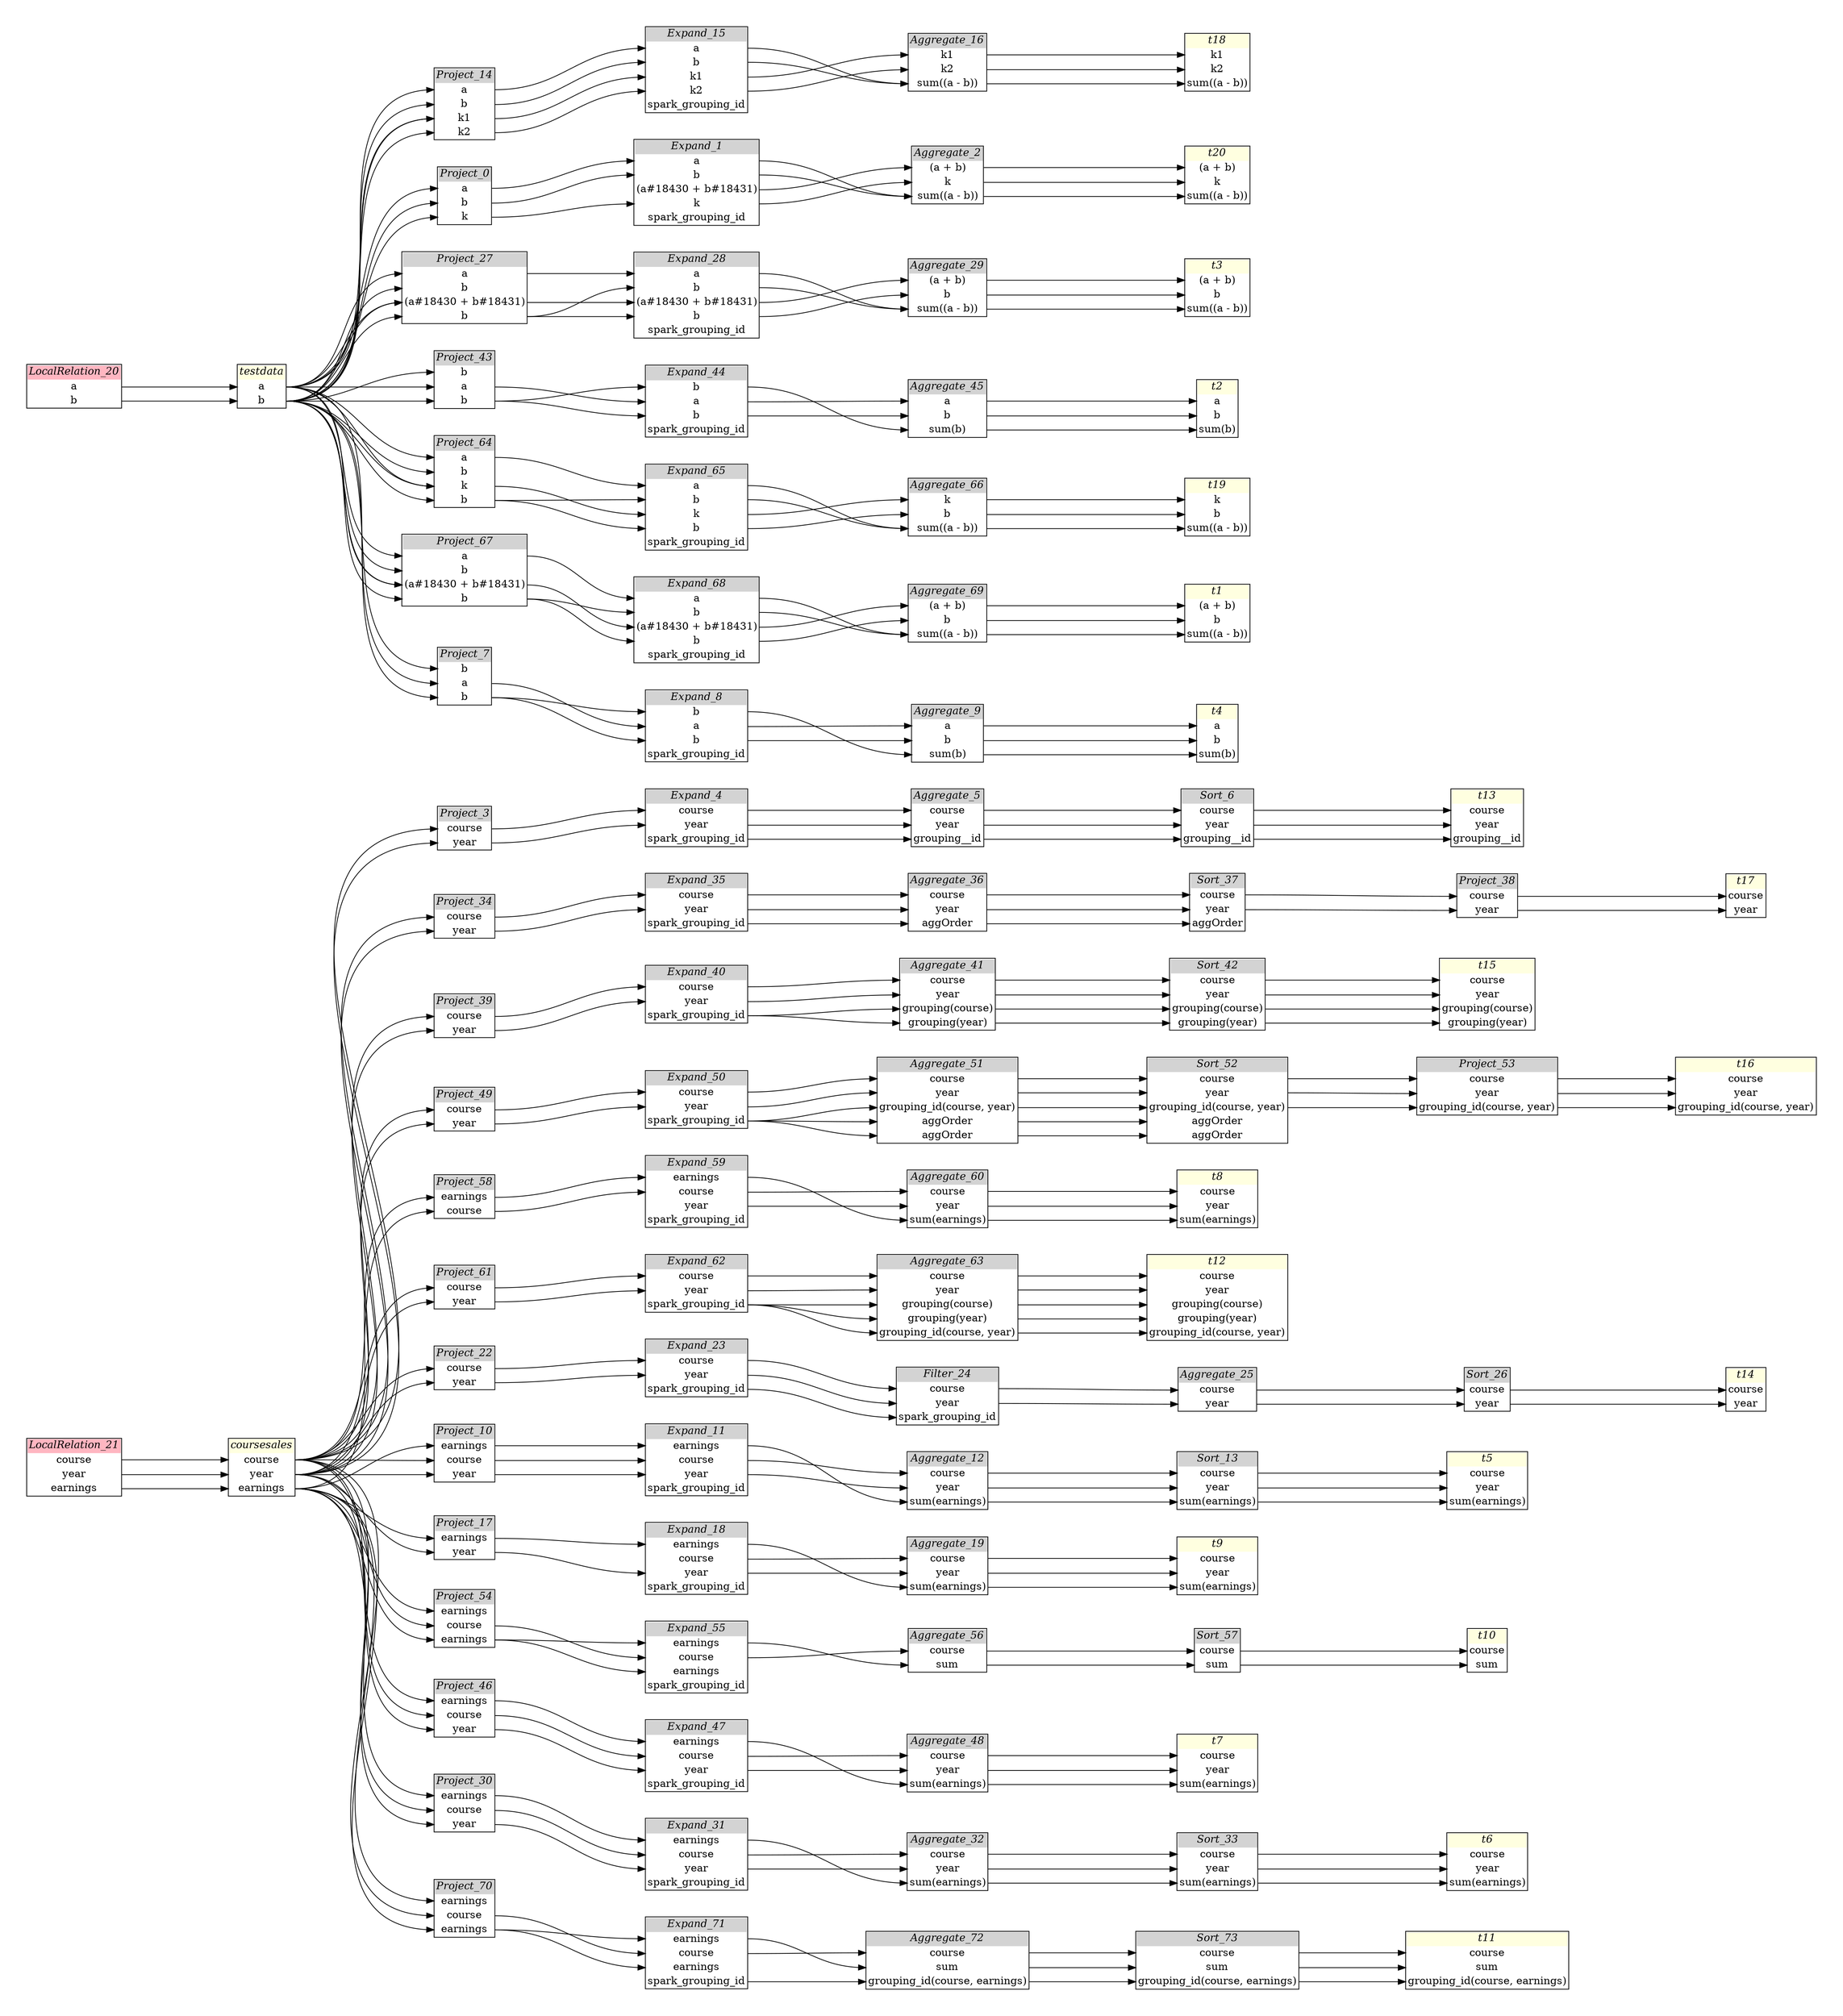 // Automatically generated by SQLFlowTestSuite


digraph {
  graph [pad="0.5", nodesep="0.5", ranksep="2", fontname="Helvetica"];
  node [shape=plain]
  rankdir=LR;

  
"Aggregate_12" [label=<
<table border="1" cellborder="0" cellspacing="0">
  <tr><td bgcolor="lightgray" port="nodeName"><i>Aggregate_12</i></td></tr>
  <tr><td port="0">course</td></tr>
<tr><td port="1">year</td></tr>
<tr><td port="2">sum(earnings)</td></tr>
</table>>];
     

"Aggregate_16" [label=<
<table border="1" cellborder="0" cellspacing="0">
  <tr><td bgcolor="lightgray" port="nodeName"><i>Aggregate_16</i></td></tr>
  <tr><td port="0">k1</td></tr>
<tr><td port="1">k2</td></tr>
<tr><td port="2">sum((a - b))</td></tr>
</table>>];
     

"Aggregate_19" [label=<
<table border="1" cellborder="0" cellspacing="0">
  <tr><td bgcolor="lightgray" port="nodeName"><i>Aggregate_19</i></td></tr>
  <tr><td port="0">course</td></tr>
<tr><td port="1">year</td></tr>
<tr><td port="2">sum(earnings)</td></tr>
</table>>];
     

"Aggregate_2" [label=<
<table border="1" cellborder="0" cellspacing="0">
  <tr><td bgcolor="lightgray" port="nodeName"><i>Aggregate_2</i></td></tr>
  <tr><td port="0">(a + b)</td></tr>
<tr><td port="1">k</td></tr>
<tr><td port="2">sum((a - b))</td></tr>
</table>>];
     

"Aggregate_25" [label=<
<table border="1" cellborder="0" cellspacing="0">
  <tr><td bgcolor="lightgray" port="nodeName"><i>Aggregate_25</i></td></tr>
  <tr><td port="0">course</td></tr>
<tr><td port="1">year</td></tr>
</table>>];
     

"Aggregate_29" [label=<
<table border="1" cellborder="0" cellspacing="0">
  <tr><td bgcolor="lightgray" port="nodeName"><i>Aggregate_29</i></td></tr>
  <tr><td port="0">(a + b)</td></tr>
<tr><td port="1">b</td></tr>
<tr><td port="2">sum((a - b))</td></tr>
</table>>];
     

"Aggregate_32" [label=<
<table border="1" cellborder="0" cellspacing="0">
  <tr><td bgcolor="lightgray" port="nodeName"><i>Aggregate_32</i></td></tr>
  <tr><td port="0">course</td></tr>
<tr><td port="1">year</td></tr>
<tr><td port="2">sum(earnings)</td></tr>
</table>>];
     

"Aggregate_36" [label=<
<table border="1" cellborder="0" cellspacing="0">
  <tr><td bgcolor="lightgray" port="nodeName"><i>Aggregate_36</i></td></tr>
  <tr><td port="0">course</td></tr>
<tr><td port="1">year</td></tr>
<tr><td port="2">aggOrder</td></tr>
</table>>];
     

"Aggregate_41" [label=<
<table border="1" cellborder="0" cellspacing="0">
  <tr><td bgcolor="lightgray" port="nodeName"><i>Aggregate_41</i></td></tr>
  <tr><td port="0">course</td></tr>
<tr><td port="1">year</td></tr>
<tr><td port="2">grouping(course)</td></tr>
<tr><td port="3">grouping(year)</td></tr>
</table>>];
     

"Aggregate_45" [label=<
<table border="1" cellborder="0" cellspacing="0">
  <tr><td bgcolor="lightgray" port="nodeName"><i>Aggregate_45</i></td></tr>
  <tr><td port="0">a</td></tr>
<tr><td port="1">b</td></tr>
<tr><td port="2">sum(b)</td></tr>
</table>>];
     

"Aggregate_48" [label=<
<table border="1" cellborder="0" cellspacing="0">
  <tr><td bgcolor="lightgray" port="nodeName"><i>Aggregate_48</i></td></tr>
  <tr><td port="0">course</td></tr>
<tr><td port="1">year</td></tr>
<tr><td port="2">sum(earnings)</td></tr>
</table>>];
     

"Aggregate_5" [label=<
<table border="1" cellborder="0" cellspacing="0">
  <tr><td bgcolor="lightgray" port="nodeName"><i>Aggregate_5</i></td></tr>
  <tr><td port="0">course</td></tr>
<tr><td port="1">year</td></tr>
<tr><td port="2">grouping__id</td></tr>
</table>>];
     

"Aggregate_51" [label=<
<table border="1" cellborder="0" cellspacing="0">
  <tr><td bgcolor="lightgray" port="nodeName"><i>Aggregate_51</i></td></tr>
  <tr><td port="0">course</td></tr>
<tr><td port="1">year</td></tr>
<tr><td port="2">grouping_id(course, year)</td></tr>
<tr><td port="3">aggOrder</td></tr>
<tr><td port="4">aggOrder</td></tr>
</table>>];
     

"Aggregate_56" [label=<
<table border="1" cellborder="0" cellspacing="0">
  <tr><td bgcolor="lightgray" port="nodeName"><i>Aggregate_56</i></td></tr>
  <tr><td port="0">course</td></tr>
<tr><td port="1">sum</td></tr>
</table>>];
     

"Aggregate_60" [label=<
<table border="1" cellborder="0" cellspacing="0">
  <tr><td bgcolor="lightgray" port="nodeName"><i>Aggregate_60</i></td></tr>
  <tr><td port="0">course</td></tr>
<tr><td port="1">year</td></tr>
<tr><td port="2">sum(earnings)</td></tr>
</table>>];
     

"Aggregate_63" [label=<
<table border="1" cellborder="0" cellspacing="0">
  <tr><td bgcolor="lightgray" port="nodeName"><i>Aggregate_63</i></td></tr>
  <tr><td port="0">course</td></tr>
<tr><td port="1">year</td></tr>
<tr><td port="2">grouping(course)</td></tr>
<tr><td port="3">grouping(year)</td></tr>
<tr><td port="4">grouping_id(course, year)</td></tr>
</table>>];
     

"Aggregate_66" [label=<
<table border="1" cellborder="0" cellspacing="0">
  <tr><td bgcolor="lightgray" port="nodeName"><i>Aggregate_66</i></td></tr>
  <tr><td port="0">k</td></tr>
<tr><td port="1">b</td></tr>
<tr><td port="2">sum((a - b))</td></tr>
</table>>];
     

"Aggregate_69" [label=<
<table border="1" cellborder="0" cellspacing="0">
  <tr><td bgcolor="lightgray" port="nodeName"><i>Aggregate_69</i></td></tr>
  <tr><td port="0">(a + b)</td></tr>
<tr><td port="1">b</td></tr>
<tr><td port="2">sum((a - b))</td></tr>
</table>>];
     

"Aggregate_72" [label=<
<table border="1" cellborder="0" cellspacing="0">
  <tr><td bgcolor="lightgray" port="nodeName"><i>Aggregate_72</i></td></tr>
  <tr><td port="0">course</td></tr>
<tr><td port="1">sum</td></tr>
<tr><td port="2">grouping_id(course, earnings)</td></tr>
</table>>];
     

"Aggregate_9" [label=<
<table border="1" cellborder="0" cellspacing="0">
  <tr><td bgcolor="lightgray" port="nodeName"><i>Aggregate_9</i></td></tr>
  <tr><td port="0">a</td></tr>
<tr><td port="1">b</td></tr>
<tr><td port="2">sum(b)</td></tr>
</table>>];
     

"Expand_1" [label=<
<table border="1" cellborder="0" cellspacing="0">
  <tr><td bgcolor="lightgray" port="nodeName"><i>Expand_1</i></td></tr>
  <tr><td port="0">a</td></tr>
<tr><td port="1">b</td></tr>
<tr><td port="2">(a#18430 + b#18431)</td></tr>
<tr><td port="3">k</td></tr>
<tr><td port="4">spark_grouping_id</td></tr>
</table>>];
     

"Expand_11" [label=<
<table border="1" cellborder="0" cellspacing="0">
  <tr><td bgcolor="lightgray" port="nodeName"><i>Expand_11</i></td></tr>
  <tr><td port="0">earnings</td></tr>
<tr><td port="1">course</td></tr>
<tr><td port="2">year</td></tr>
<tr><td port="3">spark_grouping_id</td></tr>
</table>>];
     

"Expand_15" [label=<
<table border="1" cellborder="0" cellspacing="0">
  <tr><td bgcolor="lightgray" port="nodeName"><i>Expand_15</i></td></tr>
  <tr><td port="0">a</td></tr>
<tr><td port="1">b</td></tr>
<tr><td port="2">k1</td></tr>
<tr><td port="3">k2</td></tr>
<tr><td port="4">spark_grouping_id</td></tr>
</table>>];
     

"Expand_18" [label=<
<table border="1" cellborder="0" cellspacing="0">
  <tr><td bgcolor="lightgray" port="nodeName"><i>Expand_18</i></td></tr>
  <tr><td port="0">earnings</td></tr>
<tr><td port="1">course</td></tr>
<tr><td port="2">year</td></tr>
<tr><td port="3">spark_grouping_id</td></tr>
</table>>];
     

"Expand_23" [label=<
<table border="1" cellborder="0" cellspacing="0">
  <tr><td bgcolor="lightgray" port="nodeName"><i>Expand_23</i></td></tr>
  <tr><td port="0">course</td></tr>
<tr><td port="1">year</td></tr>
<tr><td port="2">spark_grouping_id</td></tr>
</table>>];
     

"Expand_28" [label=<
<table border="1" cellborder="0" cellspacing="0">
  <tr><td bgcolor="lightgray" port="nodeName"><i>Expand_28</i></td></tr>
  <tr><td port="0">a</td></tr>
<tr><td port="1">b</td></tr>
<tr><td port="2">(a#18430 + b#18431)</td></tr>
<tr><td port="3">b</td></tr>
<tr><td port="4">spark_grouping_id</td></tr>
</table>>];
     

"Expand_31" [label=<
<table border="1" cellborder="0" cellspacing="0">
  <tr><td bgcolor="lightgray" port="nodeName"><i>Expand_31</i></td></tr>
  <tr><td port="0">earnings</td></tr>
<tr><td port="1">course</td></tr>
<tr><td port="2">year</td></tr>
<tr><td port="3">spark_grouping_id</td></tr>
</table>>];
     

"Expand_35" [label=<
<table border="1" cellborder="0" cellspacing="0">
  <tr><td bgcolor="lightgray" port="nodeName"><i>Expand_35</i></td></tr>
  <tr><td port="0">course</td></tr>
<tr><td port="1">year</td></tr>
<tr><td port="2">spark_grouping_id</td></tr>
</table>>];
     

"Expand_4" [label=<
<table border="1" cellborder="0" cellspacing="0">
  <tr><td bgcolor="lightgray" port="nodeName"><i>Expand_4</i></td></tr>
  <tr><td port="0">course</td></tr>
<tr><td port="1">year</td></tr>
<tr><td port="2">spark_grouping_id</td></tr>
</table>>];
     

"Expand_40" [label=<
<table border="1" cellborder="0" cellspacing="0">
  <tr><td bgcolor="lightgray" port="nodeName"><i>Expand_40</i></td></tr>
  <tr><td port="0">course</td></tr>
<tr><td port="1">year</td></tr>
<tr><td port="2">spark_grouping_id</td></tr>
</table>>];
     

"Expand_44" [label=<
<table border="1" cellborder="0" cellspacing="0">
  <tr><td bgcolor="lightgray" port="nodeName"><i>Expand_44</i></td></tr>
  <tr><td port="0">b</td></tr>
<tr><td port="1">a</td></tr>
<tr><td port="2">b</td></tr>
<tr><td port="3">spark_grouping_id</td></tr>
</table>>];
     

"Expand_47" [label=<
<table border="1" cellborder="0" cellspacing="0">
  <tr><td bgcolor="lightgray" port="nodeName"><i>Expand_47</i></td></tr>
  <tr><td port="0">earnings</td></tr>
<tr><td port="1">course</td></tr>
<tr><td port="2">year</td></tr>
<tr><td port="3">spark_grouping_id</td></tr>
</table>>];
     

"Expand_50" [label=<
<table border="1" cellborder="0" cellspacing="0">
  <tr><td bgcolor="lightgray" port="nodeName"><i>Expand_50</i></td></tr>
  <tr><td port="0">course</td></tr>
<tr><td port="1">year</td></tr>
<tr><td port="2">spark_grouping_id</td></tr>
</table>>];
     

"Expand_55" [label=<
<table border="1" cellborder="0" cellspacing="0">
  <tr><td bgcolor="lightgray" port="nodeName"><i>Expand_55</i></td></tr>
  <tr><td port="0">earnings</td></tr>
<tr><td port="1">course</td></tr>
<tr><td port="2">earnings</td></tr>
<tr><td port="3">spark_grouping_id</td></tr>
</table>>];
     

"Expand_59" [label=<
<table border="1" cellborder="0" cellspacing="0">
  <tr><td bgcolor="lightgray" port="nodeName"><i>Expand_59</i></td></tr>
  <tr><td port="0">earnings</td></tr>
<tr><td port="1">course</td></tr>
<tr><td port="2">year</td></tr>
<tr><td port="3">spark_grouping_id</td></tr>
</table>>];
     

"Expand_62" [label=<
<table border="1" cellborder="0" cellspacing="0">
  <tr><td bgcolor="lightgray" port="nodeName"><i>Expand_62</i></td></tr>
  <tr><td port="0">course</td></tr>
<tr><td port="1">year</td></tr>
<tr><td port="2">spark_grouping_id</td></tr>
</table>>];
     

"Expand_65" [label=<
<table border="1" cellborder="0" cellspacing="0">
  <tr><td bgcolor="lightgray" port="nodeName"><i>Expand_65</i></td></tr>
  <tr><td port="0">a</td></tr>
<tr><td port="1">b</td></tr>
<tr><td port="2">k</td></tr>
<tr><td port="3">b</td></tr>
<tr><td port="4">spark_grouping_id</td></tr>
</table>>];
     

"Expand_68" [label=<
<table border="1" cellborder="0" cellspacing="0">
  <tr><td bgcolor="lightgray" port="nodeName"><i>Expand_68</i></td></tr>
  <tr><td port="0">a</td></tr>
<tr><td port="1">b</td></tr>
<tr><td port="2">(a#18430 + b#18431)</td></tr>
<tr><td port="3">b</td></tr>
<tr><td port="4">spark_grouping_id</td></tr>
</table>>];
     

"Expand_71" [label=<
<table border="1" cellborder="0" cellspacing="0">
  <tr><td bgcolor="lightgray" port="nodeName"><i>Expand_71</i></td></tr>
  <tr><td port="0">earnings</td></tr>
<tr><td port="1">course</td></tr>
<tr><td port="2">earnings</td></tr>
<tr><td port="3">spark_grouping_id</td></tr>
</table>>];
     

"Expand_8" [label=<
<table border="1" cellborder="0" cellspacing="0">
  <tr><td bgcolor="lightgray" port="nodeName"><i>Expand_8</i></td></tr>
  <tr><td port="0">b</td></tr>
<tr><td port="1">a</td></tr>
<tr><td port="2">b</td></tr>
<tr><td port="3">spark_grouping_id</td></tr>
</table>>];
     

"Filter_24" [label=<
<table border="1" cellborder="0" cellspacing="0">
  <tr><td bgcolor="lightgray" port="nodeName"><i>Filter_24</i></td></tr>
  <tr><td port="0">course</td></tr>
<tr><td port="1">year</td></tr>
<tr><td port="2">spark_grouping_id</td></tr>
</table>>];
     

"LocalRelation_20" [label=<
<table border="1" cellborder="0" cellspacing="0">
  <tr><td bgcolor="lightpink" port="nodeName"><i>LocalRelation_20</i></td></tr>
  <tr><td port="0">a</td></tr>
<tr><td port="1">b</td></tr>
</table>>];
     

"LocalRelation_21" [label=<
<table border="1" cellborder="0" cellspacing="0">
  <tr><td bgcolor="lightpink" port="nodeName"><i>LocalRelation_21</i></td></tr>
  <tr><td port="0">course</td></tr>
<tr><td port="1">year</td></tr>
<tr><td port="2">earnings</td></tr>
</table>>];
     

"Project_0" [label=<
<table border="1" cellborder="0" cellspacing="0">
  <tr><td bgcolor="lightgray" port="nodeName"><i>Project_0</i></td></tr>
  <tr><td port="0">a</td></tr>
<tr><td port="1">b</td></tr>
<tr><td port="2">k</td></tr>
</table>>];
     

"Project_10" [label=<
<table border="1" cellborder="0" cellspacing="0">
  <tr><td bgcolor="lightgray" port="nodeName"><i>Project_10</i></td></tr>
  <tr><td port="0">earnings</td></tr>
<tr><td port="1">course</td></tr>
<tr><td port="2">year</td></tr>
</table>>];
     

"Project_14" [label=<
<table border="1" cellborder="0" cellspacing="0">
  <tr><td bgcolor="lightgray" port="nodeName"><i>Project_14</i></td></tr>
  <tr><td port="0">a</td></tr>
<tr><td port="1">b</td></tr>
<tr><td port="2">k1</td></tr>
<tr><td port="3">k2</td></tr>
</table>>];
     

"Project_17" [label=<
<table border="1" cellborder="0" cellspacing="0">
  <tr><td bgcolor="lightgray" port="nodeName"><i>Project_17</i></td></tr>
  <tr><td port="0">earnings</td></tr>
<tr><td port="1">year</td></tr>
</table>>];
     

"Project_22" [label=<
<table border="1" cellborder="0" cellspacing="0">
  <tr><td bgcolor="lightgray" port="nodeName"><i>Project_22</i></td></tr>
  <tr><td port="0">course</td></tr>
<tr><td port="1">year</td></tr>
</table>>];
     

"Project_27" [label=<
<table border="1" cellborder="0" cellspacing="0">
  <tr><td bgcolor="lightgray" port="nodeName"><i>Project_27</i></td></tr>
  <tr><td port="0">a</td></tr>
<tr><td port="1">b</td></tr>
<tr><td port="2">(a#18430 + b#18431)</td></tr>
<tr><td port="3">b</td></tr>
</table>>];
     

"Project_3" [label=<
<table border="1" cellborder="0" cellspacing="0">
  <tr><td bgcolor="lightgray" port="nodeName"><i>Project_3</i></td></tr>
  <tr><td port="0">course</td></tr>
<tr><td port="1">year</td></tr>
</table>>];
     

"Project_30" [label=<
<table border="1" cellborder="0" cellspacing="0">
  <tr><td bgcolor="lightgray" port="nodeName"><i>Project_30</i></td></tr>
  <tr><td port="0">earnings</td></tr>
<tr><td port="1">course</td></tr>
<tr><td port="2">year</td></tr>
</table>>];
     

"Project_34" [label=<
<table border="1" cellborder="0" cellspacing="0">
  <tr><td bgcolor="lightgray" port="nodeName"><i>Project_34</i></td></tr>
  <tr><td port="0">course</td></tr>
<tr><td port="1">year</td></tr>
</table>>];
     

"Project_38" [label=<
<table border="1" cellborder="0" cellspacing="0">
  <tr><td bgcolor="lightgray" port="nodeName"><i>Project_38</i></td></tr>
  <tr><td port="0">course</td></tr>
<tr><td port="1">year</td></tr>
</table>>];
     

"Project_39" [label=<
<table border="1" cellborder="0" cellspacing="0">
  <tr><td bgcolor="lightgray" port="nodeName"><i>Project_39</i></td></tr>
  <tr><td port="0">course</td></tr>
<tr><td port="1">year</td></tr>
</table>>];
     

"Project_43" [label=<
<table border="1" cellborder="0" cellspacing="0">
  <tr><td bgcolor="lightgray" port="nodeName"><i>Project_43</i></td></tr>
  <tr><td port="0">b</td></tr>
<tr><td port="1">a</td></tr>
<tr><td port="2">b</td></tr>
</table>>];
     

"Project_46" [label=<
<table border="1" cellborder="0" cellspacing="0">
  <tr><td bgcolor="lightgray" port="nodeName"><i>Project_46</i></td></tr>
  <tr><td port="0">earnings</td></tr>
<tr><td port="1">course</td></tr>
<tr><td port="2">year</td></tr>
</table>>];
     

"Project_49" [label=<
<table border="1" cellborder="0" cellspacing="0">
  <tr><td bgcolor="lightgray" port="nodeName"><i>Project_49</i></td></tr>
  <tr><td port="0">course</td></tr>
<tr><td port="1">year</td></tr>
</table>>];
     

"Project_53" [label=<
<table border="1" cellborder="0" cellspacing="0">
  <tr><td bgcolor="lightgray" port="nodeName"><i>Project_53</i></td></tr>
  <tr><td port="0">course</td></tr>
<tr><td port="1">year</td></tr>
<tr><td port="2">grouping_id(course, year)</td></tr>
</table>>];
     

"Project_54" [label=<
<table border="1" cellborder="0" cellspacing="0">
  <tr><td bgcolor="lightgray" port="nodeName"><i>Project_54</i></td></tr>
  <tr><td port="0">earnings</td></tr>
<tr><td port="1">course</td></tr>
<tr><td port="2">earnings</td></tr>
</table>>];
     

"Project_58" [label=<
<table border="1" cellborder="0" cellspacing="0">
  <tr><td bgcolor="lightgray" port="nodeName"><i>Project_58</i></td></tr>
  <tr><td port="0">earnings</td></tr>
<tr><td port="1">course</td></tr>
</table>>];
     

"Project_61" [label=<
<table border="1" cellborder="0" cellspacing="0">
  <tr><td bgcolor="lightgray" port="nodeName"><i>Project_61</i></td></tr>
  <tr><td port="0">course</td></tr>
<tr><td port="1">year</td></tr>
</table>>];
     

"Project_64" [label=<
<table border="1" cellborder="0" cellspacing="0">
  <tr><td bgcolor="lightgray" port="nodeName"><i>Project_64</i></td></tr>
  <tr><td port="0">a</td></tr>
<tr><td port="1">b</td></tr>
<tr><td port="2">k</td></tr>
<tr><td port="3">b</td></tr>
</table>>];
     

"Project_67" [label=<
<table border="1" cellborder="0" cellspacing="0">
  <tr><td bgcolor="lightgray" port="nodeName"><i>Project_67</i></td></tr>
  <tr><td port="0">a</td></tr>
<tr><td port="1">b</td></tr>
<tr><td port="2">(a#18430 + b#18431)</td></tr>
<tr><td port="3">b</td></tr>
</table>>];
     

"Project_7" [label=<
<table border="1" cellborder="0" cellspacing="0">
  <tr><td bgcolor="lightgray" port="nodeName"><i>Project_7</i></td></tr>
  <tr><td port="0">b</td></tr>
<tr><td port="1">a</td></tr>
<tr><td port="2">b</td></tr>
</table>>];
     

"Project_70" [label=<
<table border="1" cellborder="0" cellspacing="0">
  <tr><td bgcolor="lightgray" port="nodeName"><i>Project_70</i></td></tr>
  <tr><td port="0">earnings</td></tr>
<tr><td port="1">course</td></tr>
<tr><td port="2">earnings</td></tr>
</table>>];
     

"Sort_13" [label=<
<table border="1" cellborder="0" cellspacing="0">
  <tr><td bgcolor="lightgray" port="nodeName"><i>Sort_13</i></td></tr>
  <tr><td port="0">course</td></tr>
<tr><td port="1">year</td></tr>
<tr><td port="2">sum(earnings)</td></tr>
</table>>];
     

"Sort_26" [label=<
<table border="1" cellborder="0" cellspacing="0">
  <tr><td bgcolor="lightgray" port="nodeName"><i>Sort_26</i></td></tr>
  <tr><td port="0">course</td></tr>
<tr><td port="1">year</td></tr>
</table>>];
     

"Sort_33" [label=<
<table border="1" cellborder="0" cellspacing="0">
  <tr><td bgcolor="lightgray" port="nodeName"><i>Sort_33</i></td></tr>
  <tr><td port="0">course</td></tr>
<tr><td port="1">year</td></tr>
<tr><td port="2">sum(earnings)</td></tr>
</table>>];
     

"Sort_37" [label=<
<table border="1" cellborder="0" cellspacing="0">
  <tr><td bgcolor="lightgray" port="nodeName"><i>Sort_37</i></td></tr>
  <tr><td port="0">course</td></tr>
<tr><td port="1">year</td></tr>
<tr><td port="2">aggOrder</td></tr>
</table>>];
     

"Sort_42" [label=<
<table border="1" cellborder="0" cellspacing="0">
  <tr><td bgcolor="lightgray" port="nodeName"><i>Sort_42</i></td></tr>
  <tr><td port="0">course</td></tr>
<tr><td port="1">year</td></tr>
<tr><td port="2">grouping(course)</td></tr>
<tr><td port="3">grouping(year)</td></tr>
</table>>];
     

"Sort_52" [label=<
<table border="1" cellborder="0" cellspacing="0">
  <tr><td bgcolor="lightgray" port="nodeName"><i>Sort_52</i></td></tr>
  <tr><td port="0">course</td></tr>
<tr><td port="1">year</td></tr>
<tr><td port="2">grouping_id(course, year)</td></tr>
<tr><td port="3">aggOrder</td></tr>
<tr><td port="4">aggOrder</td></tr>
</table>>];
     

"Sort_57" [label=<
<table border="1" cellborder="0" cellspacing="0">
  <tr><td bgcolor="lightgray" port="nodeName"><i>Sort_57</i></td></tr>
  <tr><td port="0">course</td></tr>
<tr><td port="1">sum</td></tr>
</table>>];
     

"Sort_6" [label=<
<table border="1" cellborder="0" cellspacing="0">
  <tr><td bgcolor="lightgray" port="nodeName"><i>Sort_6</i></td></tr>
  <tr><td port="0">course</td></tr>
<tr><td port="1">year</td></tr>
<tr><td port="2">grouping__id</td></tr>
</table>>];
     

"Sort_73" [label=<
<table border="1" cellborder="0" cellspacing="0">
  <tr><td bgcolor="lightgray" port="nodeName"><i>Sort_73</i></td></tr>
  <tr><td port="0">course</td></tr>
<tr><td port="1">sum</td></tr>
<tr><td port="2">grouping_id(course, earnings)</td></tr>
</table>>];
     

"coursesales" [label=<
<table border="1" cellborder="0" cellspacing="0">
  <tr><td bgcolor="lightyellow" port="nodeName"><i>coursesales</i></td></tr>
  <tr><td port="0">course</td></tr>
<tr><td port="1">year</td></tr>
<tr><td port="2">earnings</td></tr>
</table>>];
     

"t1" [label=<
<table border="1" cellborder="0" cellspacing="0">
  <tr><td bgcolor="lightyellow" port="nodeName"><i>t1</i></td></tr>
  <tr><td port="0">(a + b)</td></tr>
<tr><td port="1">b</td></tr>
<tr><td port="2">sum((a - b))</td></tr>
</table>>];
     

"t10" [label=<
<table border="1" cellborder="0" cellspacing="0">
  <tr><td bgcolor="lightyellow" port="nodeName"><i>t10</i></td></tr>
  <tr><td port="0">course</td></tr>
<tr><td port="1">sum</td></tr>
</table>>];
     

"t11" [label=<
<table border="1" cellborder="0" cellspacing="0">
  <tr><td bgcolor="lightyellow" port="nodeName"><i>t11</i></td></tr>
  <tr><td port="0">course</td></tr>
<tr><td port="1">sum</td></tr>
<tr><td port="2">grouping_id(course, earnings)</td></tr>
</table>>];
     

"t12" [label=<
<table border="1" cellborder="0" cellspacing="0">
  <tr><td bgcolor="lightyellow" port="nodeName"><i>t12</i></td></tr>
  <tr><td port="0">course</td></tr>
<tr><td port="1">year</td></tr>
<tr><td port="2">grouping(course)</td></tr>
<tr><td port="3">grouping(year)</td></tr>
<tr><td port="4">grouping_id(course, year)</td></tr>
</table>>];
     

"t13" [label=<
<table border="1" cellborder="0" cellspacing="0">
  <tr><td bgcolor="lightyellow" port="nodeName"><i>t13</i></td></tr>
  <tr><td port="0">course</td></tr>
<tr><td port="1">year</td></tr>
<tr><td port="2">grouping__id</td></tr>
</table>>];
     

"t14" [label=<
<table border="1" cellborder="0" cellspacing="0">
  <tr><td bgcolor="lightyellow" port="nodeName"><i>t14</i></td></tr>
  <tr><td port="0">course</td></tr>
<tr><td port="1">year</td></tr>
</table>>];
     

"t15" [label=<
<table border="1" cellborder="0" cellspacing="0">
  <tr><td bgcolor="lightyellow" port="nodeName"><i>t15</i></td></tr>
  <tr><td port="0">course</td></tr>
<tr><td port="1">year</td></tr>
<tr><td port="2">grouping(course)</td></tr>
<tr><td port="3">grouping(year)</td></tr>
</table>>];
     

"t16" [label=<
<table border="1" cellborder="0" cellspacing="0">
  <tr><td bgcolor="lightyellow" port="nodeName"><i>t16</i></td></tr>
  <tr><td port="0">course</td></tr>
<tr><td port="1">year</td></tr>
<tr><td port="2">grouping_id(course, year)</td></tr>
</table>>];
     

"t17" [label=<
<table border="1" cellborder="0" cellspacing="0">
  <tr><td bgcolor="lightyellow" port="nodeName"><i>t17</i></td></tr>
  <tr><td port="0">course</td></tr>
<tr><td port="1">year</td></tr>
</table>>];
     

"t18" [label=<
<table border="1" cellborder="0" cellspacing="0">
  <tr><td bgcolor="lightyellow" port="nodeName"><i>t18</i></td></tr>
  <tr><td port="0">k1</td></tr>
<tr><td port="1">k2</td></tr>
<tr><td port="2">sum((a - b))</td></tr>
</table>>];
     

"t19" [label=<
<table border="1" cellborder="0" cellspacing="0">
  <tr><td bgcolor="lightyellow" port="nodeName"><i>t19</i></td></tr>
  <tr><td port="0">k</td></tr>
<tr><td port="1">b</td></tr>
<tr><td port="2">sum((a - b))</td></tr>
</table>>];
     

"t2" [label=<
<table border="1" cellborder="0" cellspacing="0">
  <tr><td bgcolor="lightyellow" port="nodeName"><i>t2</i></td></tr>
  <tr><td port="0">a</td></tr>
<tr><td port="1">b</td></tr>
<tr><td port="2">sum(b)</td></tr>
</table>>];
     

"t20" [label=<
<table border="1" cellborder="0" cellspacing="0">
  <tr><td bgcolor="lightyellow" port="nodeName"><i>t20</i></td></tr>
  <tr><td port="0">(a + b)</td></tr>
<tr><td port="1">k</td></tr>
<tr><td port="2">sum((a - b))</td></tr>
</table>>];
     

"t3" [label=<
<table border="1" cellborder="0" cellspacing="0">
  <tr><td bgcolor="lightyellow" port="nodeName"><i>t3</i></td></tr>
  <tr><td port="0">(a + b)</td></tr>
<tr><td port="1">b</td></tr>
<tr><td port="2">sum((a - b))</td></tr>
</table>>];
     

"t4" [label=<
<table border="1" cellborder="0" cellspacing="0">
  <tr><td bgcolor="lightyellow" port="nodeName"><i>t4</i></td></tr>
  <tr><td port="0">a</td></tr>
<tr><td port="1">b</td></tr>
<tr><td port="2">sum(b)</td></tr>
</table>>];
     

"t5" [label=<
<table border="1" cellborder="0" cellspacing="0">
  <tr><td bgcolor="lightyellow" port="nodeName"><i>t5</i></td></tr>
  <tr><td port="0">course</td></tr>
<tr><td port="1">year</td></tr>
<tr><td port="2">sum(earnings)</td></tr>
</table>>];
     

"t6" [label=<
<table border="1" cellborder="0" cellspacing="0">
  <tr><td bgcolor="lightyellow" port="nodeName"><i>t6</i></td></tr>
  <tr><td port="0">course</td></tr>
<tr><td port="1">year</td></tr>
<tr><td port="2">sum(earnings)</td></tr>
</table>>];
     

"t7" [label=<
<table border="1" cellborder="0" cellspacing="0">
  <tr><td bgcolor="lightyellow" port="nodeName"><i>t7</i></td></tr>
  <tr><td port="0">course</td></tr>
<tr><td port="1">year</td></tr>
<tr><td port="2">sum(earnings)</td></tr>
</table>>];
     

"t8" [label=<
<table border="1" cellborder="0" cellspacing="0">
  <tr><td bgcolor="lightyellow" port="nodeName"><i>t8</i></td></tr>
  <tr><td port="0">course</td></tr>
<tr><td port="1">year</td></tr>
<tr><td port="2">sum(earnings)</td></tr>
</table>>];
     

"t9" [label=<
<table border="1" cellborder="0" cellspacing="0">
  <tr><td bgcolor="lightyellow" port="nodeName"><i>t9</i></td></tr>
  <tr><td port="0">course</td></tr>
<tr><td port="1">year</td></tr>
<tr><td port="2">sum(earnings)</td></tr>
</table>>];
     

"testdata" [label=<
<table border="1" cellborder="0" cellspacing="0">
  <tr><td bgcolor="lightyellow" port="nodeName"><i>testdata</i></td></tr>
  <tr><td port="0">a</td></tr>
<tr><td port="1">b</td></tr>
</table>>];
     
  "Aggregate_12":0 -> "Sort_13":0;
"Aggregate_12":1 -> "Sort_13":1;
"Aggregate_12":2 -> "Sort_13":2;
"Aggregate_16":0 -> "t18":0;
"Aggregate_16":1 -> "t18":1;
"Aggregate_16":2 -> "t18":2;
"Aggregate_19":0 -> "t9":0;
"Aggregate_19":1 -> "t9":1;
"Aggregate_19":2 -> "t9":2;
"Aggregate_2":0 -> "t20":0;
"Aggregate_2":1 -> "t20":1;
"Aggregate_2":2 -> "t20":2;
"Aggregate_25":0 -> "Sort_26":0;
"Aggregate_25":1 -> "Sort_26":1;
"Aggregate_29":0 -> "t3":0;
"Aggregate_29":1 -> "t3":1;
"Aggregate_29":2 -> "t3":2;
"Aggregate_32":0 -> "Sort_33":0;
"Aggregate_32":1 -> "Sort_33":1;
"Aggregate_32":2 -> "Sort_33":2;
"Aggregate_36":0 -> "Sort_37":0;
"Aggregate_36":1 -> "Sort_37":1;
"Aggregate_36":2 -> "Sort_37":2;
"Aggregate_41":0 -> "Sort_42":0;
"Aggregate_41":1 -> "Sort_42":1;
"Aggregate_41":2 -> "Sort_42":2;
"Aggregate_41":3 -> "Sort_42":3;
"Aggregate_45":0 -> "t2":0;
"Aggregate_45":1 -> "t2":1;
"Aggregate_45":2 -> "t2":2;
"Aggregate_48":0 -> "t7":0;
"Aggregate_48":1 -> "t7":1;
"Aggregate_48":2 -> "t7":2;
"Aggregate_5":0 -> "Sort_6":0;
"Aggregate_5":1 -> "Sort_6":1;
"Aggregate_5":2 -> "Sort_6":2;
"Aggregate_51":0 -> "Sort_52":0;
"Aggregate_51":1 -> "Sort_52":1;
"Aggregate_51":2 -> "Sort_52":2;
"Aggregate_51":3 -> "Sort_52":3;
"Aggregate_51":4 -> "Sort_52":4;
"Aggregate_56":0 -> "Sort_57":0;
"Aggregate_56":1 -> "Sort_57":1;
"Aggregate_60":0 -> "t8":0;
"Aggregate_60":1 -> "t8":1;
"Aggregate_60":2 -> "t8":2;
"Aggregate_63":0 -> "t12":0;
"Aggregate_63":1 -> "t12":1;
"Aggregate_63":2 -> "t12":2;
"Aggregate_63":3 -> "t12":3;
"Aggregate_63":4 -> "t12":4;
"Aggregate_66":0 -> "t19":0;
"Aggregate_66":1 -> "t19":1;
"Aggregate_66":2 -> "t19":2;
"Aggregate_69":0 -> "t1":0;
"Aggregate_69":1 -> "t1":1;
"Aggregate_69":2 -> "t1":2;
"Aggregate_72":0 -> "Sort_73":0;
"Aggregate_72":1 -> "Sort_73":1;
"Aggregate_72":2 -> "Sort_73":2;
"Aggregate_9":0 -> "t4":0;
"Aggregate_9":1 -> "t4":1;
"Aggregate_9":2 -> "t4":2;
"Expand_1":0 -> "Aggregate_2":2;
"Expand_1":1 -> "Aggregate_2":2;
"Expand_1":2 -> "Aggregate_2":0;
"Expand_1":3 -> "Aggregate_2":1;
"Expand_11":0 -> "Aggregate_12":2;
"Expand_11":1 -> "Aggregate_12":0;
"Expand_11":2 -> "Aggregate_12":1;
"Expand_15":0 -> "Aggregate_16":2;
"Expand_15":1 -> "Aggregate_16":2;
"Expand_15":2 -> "Aggregate_16":0;
"Expand_15":3 -> "Aggregate_16":1;
"Expand_18":0 -> "Aggregate_19":2;
"Expand_18":1 -> "Aggregate_19":0;
"Expand_18":2 -> "Aggregate_19":1;
"Expand_23":0 -> "Filter_24":0;
"Expand_23":1 -> "Filter_24":1;
"Expand_23":2 -> "Filter_24":2;
"Expand_28":0 -> "Aggregate_29":2;
"Expand_28":1 -> "Aggregate_29":2;
"Expand_28":2 -> "Aggregate_29":0;
"Expand_28":3 -> "Aggregate_29":1;
"Expand_31":0 -> "Aggregate_32":2;
"Expand_31":1 -> "Aggregate_32":0;
"Expand_31":2 -> "Aggregate_32":1;
"Expand_35":0 -> "Aggregate_36":0;
"Expand_35":1 -> "Aggregate_36":1;
"Expand_35":2 -> "Aggregate_36":2;
"Expand_4":0 -> "Aggregate_5":0;
"Expand_4":1 -> "Aggregate_5":1;
"Expand_4":2 -> "Aggregate_5":2;
"Expand_40":0 -> "Aggregate_41":0;
"Expand_40":1 -> "Aggregate_41":1;
"Expand_40":2 -> "Aggregate_41":2;
"Expand_40":2 -> "Aggregate_41":3;
"Expand_44":0 -> "Aggregate_45":2;
"Expand_44":1 -> "Aggregate_45":0;
"Expand_44":2 -> "Aggregate_45":1;
"Expand_47":0 -> "Aggregate_48":2;
"Expand_47":1 -> "Aggregate_48":0;
"Expand_47":2 -> "Aggregate_48":1;
"Expand_50":0 -> "Aggregate_51":0;
"Expand_50":1 -> "Aggregate_51":1;
"Expand_50":2 -> "Aggregate_51":2;
"Expand_50":2 -> "Aggregate_51":3;
"Expand_50":2 -> "Aggregate_51":4;
"Expand_55":0 -> "Aggregate_56":1;
"Expand_55":1 -> "Aggregate_56":0;
"Expand_59":0 -> "Aggregate_60":2;
"Expand_59":1 -> "Aggregate_60":0;
"Expand_59":2 -> "Aggregate_60":1;
"Expand_62":0 -> "Aggregate_63":0;
"Expand_62":1 -> "Aggregate_63":1;
"Expand_62":2 -> "Aggregate_63":2;
"Expand_62":2 -> "Aggregate_63":3;
"Expand_62":2 -> "Aggregate_63":4;
"Expand_65":0 -> "Aggregate_66":2;
"Expand_65":1 -> "Aggregate_66":2;
"Expand_65":2 -> "Aggregate_66":0;
"Expand_65":3 -> "Aggregate_66":1;
"Expand_68":0 -> "Aggregate_69":2;
"Expand_68":1 -> "Aggregate_69":2;
"Expand_68":2 -> "Aggregate_69":0;
"Expand_68":3 -> "Aggregate_69":1;
"Expand_71":0 -> "Aggregate_72":1;
"Expand_71":1 -> "Aggregate_72":0;
"Expand_71":3 -> "Aggregate_72":2;
"Expand_8":0 -> "Aggregate_9":2;
"Expand_8":1 -> "Aggregate_9":0;
"Expand_8":2 -> "Aggregate_9":1;
"Filter_24":0 -> "Aggregate_25":0;
"Filter_24":1 -> "Aggregate_25":1;
"LocalRelation_20":0 -> "testdata":0;
"LocalRelation_20":1 -> "testdata":1;
"LocalRelation_21":0 -> "coursesales":0;
"LocalRelation_21":1 -> "coursesales":1;
"LocalRelation_21":2 -> "coursesales":2;
"Project_0":0 -> "Expand_1":0;
"Project_0":1 -> "Expand_1":1;
"Project_0":2 -> "Expand_1":3;
"Project_10":0 -> "Expand_11":0;
"Project_10":1 -> "Expand_11":1;
"Project_10":2 -> "Expand_11":2;
"Project_14":0 -> "Expand_15":0;
"Project_14":1 -> "Expand_15":1;
"Project_14":2 -> "Expand_15":2;
"Project_14":3 -> "Expand_15":3;
"Project_17":0 -> "Expand_18":0;
"Project_17":1 -> "Expand_18":2;
"Project_22":0 -> "Expand_23":0;
"Project_22":1 -> "Expand_23":1;
"Project_27":0 -> "Expand_28":0;
"Project_27":2 -> "Expand_28":2;
"Project_27":3 -> "Expand_28":1;
"Project_27":3 -> "Expand_28":3;
"Project_3":0 -> "Expand_4":0;
"Project_3":1 -> "Expand_4":1;
"Project_30":0 -> "Expand_31":0;
"Project_30":1 -> "Expand_31":1;
"Project_30":2 -> "Expand_31":2;
"Project_34":0 -> "Expand_35":0;
"Project_34":1 -> "Expand_35":1;
"Project_38":0 -> "t17":0;
"Project_38":1 -> "t17":1;
"Project_39":0 -> "Expand_40":0;
"Project_39":1 -> "Expand_40":1;
"Project_43":1 -> "Expand_44":1;
"Project_43":2 -> "Expand_44":0;
"Project_43":2 -> "Expand_44":2;
"Project_46":0 -> "Expand_47":0;
"Project_46":1 -> "Expand_47":1;
"Project_46":2 -> "Expand_47":2;
"Project_49":0 -> "Expand_50":0;
"Project_49":1 -> "Expand_50":1;
"Project_53":0 -> "t16":0;
"Project_53":1 -> "t16":1;
"Project_53":2 -> "t16":2;
"Project_54":1 -> "Expand_55":1;
"Project_54":2 -> "Expand_55":0;
"Project_54":2 -> "Expand_55":2;
"Project_58":0 -> "Expand_59":0;
"Project_58":1 -> "Expand_59":1;
"Project_61":0 -> "Expand_62":0;
"Project_61":1 -> "Expand_62":1;
"Project_64":0 -> "Expand_65":0;
"Project_64":2 -> "Expand_65":2;
"Project_64":3 -> "Expand_65":1;
"Project_64":3 -> "Expand_65":3;
"Project_67":0 -> "Expand_68":0;
"Project_67":2 -> "Expand_68":2;
"Project_67":3 -> "Expand_68":1;
"Project_67":3 -> "Expand_68":3;
"Project_7":1 -> "Expand_8":1;
"Project_7":2 -> "Expand_8":0;
"Project_7":2 -> "Expand_8":2;
"Project_70":1 -> "Expand_71":1;
"Project_70":2 -> "Expand_71":0;
"Project_70":2 -> "Expand_71":2;
"Sort_13":0 -> "t5":0;
"Sort_13":1 -> "t5":1;
"Sort_13":2 -> "t5":2;
"Sort_26":0 -> "t14":0;
"Sort_26":1 -> "t14":1;
"Sort_33":0 -> "t6":0;
"Sort_33":1 -> "t6":1;
"Sort_33":2 -> "t6":2;
"Sort_37":0 -> "Project_38":0;
"Sort_37":1 -> "Project_38":1;
"Sort_42":0 -> "t15":0;
"Sort_42":1 -> "t15":1;
"Sort_42":2 -> "t15":2;
"Sort_42":3 -> "t15":3;
"Sort_52":0 -> "Project_53":0;
"Sort_52":1 -> "Project_53":1;
"Sort_52":2 -> "Project_53":2;
"Sort_57":0 -> "t10":0;
"Sort_57":1 -> "t10":1;
"Sort_6":0 -> "t13":0;
"Sort_6":1 -> "t13":1;
"Sort_6":2 -> "t13":2;
"Sort_73":0 -> "t11":0;
"Sort_73":1 -> "t11":1;
"Sort_73":2 -> "t11":2;
"coursesales":0 -> "Project_10":1;
"coursesales":0 -> "Project_22":0;
"coursesales":0 -> "Project_3":0;
"coursesales":0 -> "Project_30":1;
"coursesales":0 -> "Project_34":0;
"coursesales":0 -> "Project_39":0;
"coursesales":0 -> "Project_46":1;
"coursesales":0 -> "Project_49":0;
"coursesales":0 -> "Project_54":1;
"coursesales":0 -> "Project_58":1;
"coursesales":0 -> "Project_61":0;
"coursesales":0 -> "Project_70":1;
"coursesales":1 -> "Project_10":2;
"coursesales":1 -> "Project_17":1;
"coursesales":1 -> "Project_22":1;
"coursesales":1 -> "Project_3":1;
"coursesales":1 -> "Project_30":2;
"coursesales":1 -> "Project_34":1;
"coursesales":1 -> "Project_39":1;
"coursesales":1 -> "Project_46":2;
"coursesales":1 -> "Project_49":1;
"coursesales":1 -> "Project_61":1;
"coursesales":2 -> "Project_10":0;
"coursesales":2 -> "Project_17":0;
"coursesales":2 -> "Project_30":0;
"coursesales":2 -> "Project_46":0;
"coursesales":2 -> "Project_54":0;
"coursesales":2 -> "Project_54":2;
"coursesales":2 -> "Project_58":0;
"coursesales":2 -> "Project_70":0;
"coursesales":2 -> "Project_70":2;
"testdata":0 -> "Project_0":0;
"testdata":0 -> "Project_14":0;
"testdata":0 -> "Project_14":2;
"testdata":0 -> "Project_27":0;
"testdata":0 -> "Project_27":2;
"testdata":0 -> "Project_43":1;
"testdata":0 -> "Project_64":0;
"testdata":0 -> "Project_64":2;
"testdata":0 -> "Project_67":0;
"testdata":0 -> "Project_67":2;
"testdata":0 -> "Project_7":1;
"testdata":1 -> "Project_0":1;
"testdata":1 -> "Project_0":2;
"testdata":1 -> "Project_14":1;
"testdata":1 -> "Project_14":2;
"testdata":1 -> "Project_14":3;
"testdata":1 -> "Project_27":1;
"testdata":1 -> "Project_27":2;
"testdata":1 -> "Project_27":3;
"testdata":1 -> "Project_43":0;
"testdata":1 -> "Project_43":2;
"testdata":1 -> "Project_64":1;
"testdata":1 -> "Project_64":2;
"testdata":1 -> "Project_64":3;
"testdata":1 -> "Project_67":1;
"testdata":1 -> "Project_67":2;
"testdata":1 -> "Project_67":3;
"testdata":1 -> "Project_7":0;
"testdata":1 -> "Project_7":2;
}
       